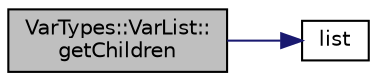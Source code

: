 digraph "VarTypes::VarList::getChildren"
{
 // INTERACTIVE_SVG=YES
  edge [fontname="Helvetica",fontsize="10",labelfontname="Helvetica",labelfontsize="10"];
  node [fontname="Helvetica",fontsize="10",shape=record];
  rankdir="LR";
  Node1 [label="VarTypes::VarList::\lgetChildren",height=0.2,width=0.4,color="black", fillcolor="grey75", style="filled", fontcolor="black"];
  Node1 -> Node2 [color="midnightblue",fontsize="10",style="solid",fontname="Helvetica"];
  Node2 [label="list",height=0.2,width=0.4,color="black", fillcolor="white", style="filled",URL="$d7/d94/gr_sim_2clients_2qt_2_c_make_lists_8txt.html#ac10833cf32dfc64bdd6cadfafdab9e00"];
}
